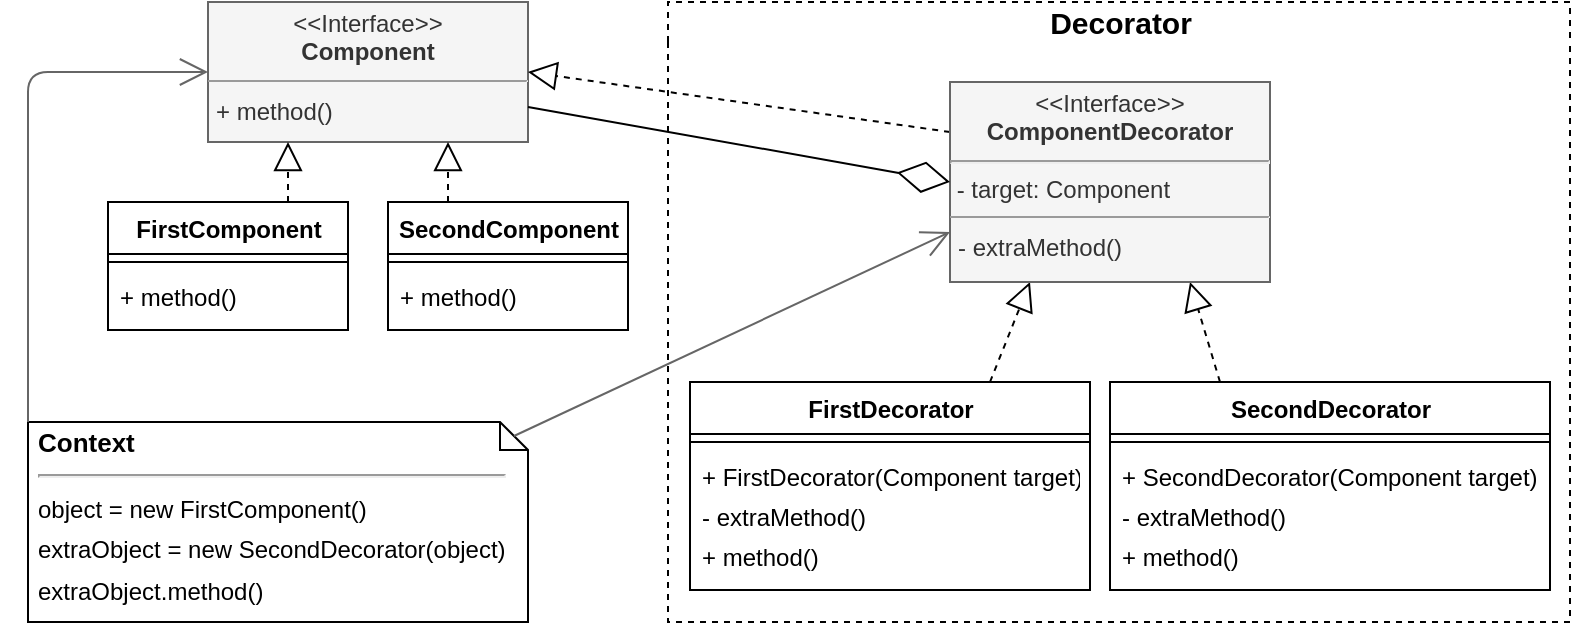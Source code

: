 <mxfile version="13.7.3" type="device"><diagram id="YWYuflA-2AIslGco-MG4" name="Страница 1"><mxGraphModel dx="905" dy="672" grid="0" gridSize="10" guides="1" tooltips="1" connect="1" arrows="1" fold="1" page="0" pageScale="1" pageWidth="827" pageHeight="1169" math="0" shadow="0"><root><mxCell id="0"/><mxCell id="1" parent="0"/><mxCell id="fTDox3BUCTmgxswbY34A-1" value="&lt;p style=&quot;margin: 4px 0px 0px ; text-align: center ; line-height: 120%&quot;&gt;&lt;span&gt;&amp;lt;&amp;lt;Interface&amp;gt;&amp;gt;&lt;/span&gt;&lt;br&gt;&lt;b&gt;Component&lt;/b&gt;&lt;/p&gt;&lt;hr size=&quot;1&quot;&gt;&lt;p style=&quot;margin: 0px 0px 0px 4px ; line-height: 160%&quot;&gt;+ method()&lt;/p&gt;" style="verticalAlign=top;align=left;overflow=fill;fontSize=12;fontFamily=Helvetica;html=1;rounded=0;shadow=0;glass=0;comic=0;labelBackgroundColor=none;labelBorderColor=none;imageAspect=1;noLabel=0;portConstraintRotation=0;snapToPoint=0;container=1;dropTarget=1;collapsible=0;autosize=0;spacingLeft=0;spacingRight=0;fontStyle=0;fillColor=#f5f5f5;strokeColor=#666666;fontColor=#333333;" parent="1" vertex="1"><mxGeometry x="120" y="20" width="160" height="70" as="geometry"/></mxCell><mxCell id="fTDox3BUCTmgxswbY34A-2" value="" style="endArrow=block;dashed=1;endFill=0;endSize=12;html=1;fontSize=12;fontColor=#000000;entryX=1;entryY=0.5;entryDx=0;entryDy=0;exitX=0;exitY=0.25;exitDx=0;exitDy=0;" parent="1" source="fTDox3BUCTmgxswbY34A-7" target="fTDox3BUCTmgxswbY34A-1" edge="1"><mxGeometry width="160" relative="1" as="geometry"><mxPoint x="394.19" y="-3447.5" as="sourcePoint"/><mxPoint x="414" y="-3300" as="targetPoint"/></mxGeometry></mxCell><mxCell id="fTDox3BUCTmgxswbY34A-3" value="" style="endArrow=block;dashed=1;endFill=0;endSize=12;html=1;fontSize=12;fontColor=#000000;exitX=0.75;exitY=0;exitDx=0;exitDy=0;entryX=0.25;entryY=1;entryDx=0;entryDy=0;" parent="1" source="fTDox3BUCTmgxswbY34A-23" target="fTDox3BUCTmgxswbY34A-1" edge="1"><mxGeometry width="160" relative="1" as="geometry"><mxPoint x="97.25" y="120" as="sourcePoint"/><mxPoint x="327" y="-3330" as="targetPoint"/></mxGeometry></mxCell><mxCell id="fTDox3BUCTmgxswbY34A-4" value="Decorator" style="swimlane;html=1;horizontal=1;startSize=20;fillColor=none;strokeColor=#000000;rounded=0;comic=0;fontSize=15;dashed=1;swimlaneLine=0;shadow=0;glass=0;perimeterSpacing=0;labelBackgroundColor=none;collapsible=0;" parent="1" vertex="1"><mxGeometry x="350" y="20" width="451" height="310" as="geometry"><mxRectangle x="316" y="60" width="100" height="20" as="alternateBounds"/></mxGeometry></mxCell><mxCell id="fTDox3BUCTmgxswbY34A-5" value="" style="endArrow=block;dashed=1;endFill=0;endSize=12;html=1;fontSize=12;fontColor=#000000;exitX=0.75;exitY=0;exitDx=0;exitDy=0;entryX=0.25;entryY=1;entryDx=0;entryDy=0;" parent="fTDox3BUCTmgxswbY34A-4" source="fTDox3BUCTmgxswbY34A-13" target="fTDox3BUCTmgxswbY34A-7" edge="1"><mxGeometry width="160" relative="1" as="geometry"><mxPoint x="89.38" y="190" as="sourcePoint"/><mxPoint x="114.392" y="130" as="targetPoint"/></mxGeometry></mxCell><mxCell id="fTDox3BUCTmgxswbY34A-6" value="" style="endArrow=block;dashed=1;endFill=0;endSize=12;html=1;fontSize=12;fontColor=#000000;exitX=0.25;exitY=0;exitDx=0;exitDy=0;entryX=0.75;entryY=1;entryDx=0;entryDy=0;" parent="fTDox3BUCTmgxswbY34A-4" source="fTDox3BUCTmgxswbY34A-8" target="fTDox3BUCTmgxswbY34A-7" edge="1"><mxGeometry width="160" relative="1" as="geometry"><mxPoint x="269.38" y="190" as="sourcePoint"/><mxPoint x="204.798" y="130" as="targetPoint"/></mxGeometry></mxCell><mxCell id="fTDox3BUCTmgxswbY34A-7" value="&lt;p style=&quot;margin: 4px 0px 0px ; text-align: center ; line-height: 120%&quot;&gt;&lt;span&gt;&amp;lt;&amp;lt;Interface&amp;gt;&amp;gt;&lt;/span&gt;&lt;br&gt;&lt;b&gt;ComponentDecorator&lt;/b&gt;&lt;/p&gt;&lt;hr&gt;&amp;nbsp;- target: Component&lt;br&gt;&lt;hr size=&quot;1&quot;&gt;&lt;p style=&quot;margin: 0px 0px 0px 4px ; line-height: 160%&quot;&gt;&lt;span&gt;- extraMethod()&lt;/span&gt;&lt;br&gt;&lt;/p&gt;" style="verticalAlign=top;align=left;overflow=fill;fontSize=12;fontFamily=Helvetica;html=1;rounded=0;shadow=0;glass=0;comic=0;labelBackgroundColor=none;labelBorderColor=none;imageAspect=1;noLabel=0;portConstraintRotation=0;snapToPoint=0;container=1;dropTarget=1;collapsible=0;autosize=0;spacingLeft=0;spacingRight=0;fontStyle=0;fillColor=#f5f5f5;strokeColor=#666666;fontColor=#333333;" parent="fTDox3BUCTmgxswbY34A-4" vertex="1"><mxGeometry x="141" y="40" width="160" height="100" as="geometry"/></mxCell><mxCell id="fTDox3BUCTmgxswbY34A-8" value="SecondDecorator" style="swimlane;fontStyle=1;align=center;verticalAlign=top;childLayout=stackLayout;horizontal=1;startSize=26;horizontalStack=0;resizeParent=1;resizeParentMax=0;resizeLast=0;collapsible=0;marginBottom=0;rounded=0;shadow=0;glass=0;comic=0;strokeWidth=1;fontSize=12;labelBackgroundColor=none;fillColor=#ffffff;html=1;" parent="fTDox3BUCTmgxswbY34A-4" vertex="1"><mxGeometry x="221" y="190" width="220" height="104" as="geometry"/></mxCell><mxCell id="fTDox3BUCTmgxswbY34A-9" value="" style="line;strokeWidth=1;fillColor=none;align=left;verticalAlign=middle;spacingTop=-1;spacingLeft=3;spacingRight=3;rotatable=0;labelPosition=right;points=[];portConstraint=eastwest;" parent="fTDox3BUCTmgxswbY34A-8" vertex="1"><mxGeometry y="26" width="220" height="8" as="geometry"/></mxCell><mxCell id="fTDox3BUCTmgxswbY34A-10" value="+ SecondDecorator(Component target)" style="text;strokeColor=none;fillColor=none;align=left;verticalAlign=top;spacingLeft=4;spacingRight=4;overflow=hidden;rotatable=0;points=[[0,0.5],[1,0.5]];portConstraint=eastwest;" parent="fTDox3BUCTmgxswbY34A-8" vertex="1"><mxGeometry y="34" width="220" height="20" as="geometry"/></mxCell><mxCell id="fTDox3BUCTmgxswbY34A-11" value="- extraMethod()" style="text;strokeColor=none;fillColor=none;align=left;verticalAlign=top;spacingLeft=4;spacingRight=4;overflow=hidden;rotatable=0;points=[[0,0.5],[1,0.5]];portConstraint=eastwest;" parent="fTDox3BUCTmgxswbY34A-8" vertex="1"><mxGeometry y="54" width="220" height="20" as="geometry"/></mxCell><mxCell id="fTDox3BUCTmgxswbY34A-12" value="+ method()" style="text;strokeColor=none;fillColor=none;align=left;verticalAlign=top;spacingLeft=4;spacingRight=4;overflow=hidden;rotatable=0;points=[[0,0.5],[1,0.5]];portConstraint=eastwest;" parent="fTDox3BUCTmgxswbY34A-8" vertex="1"><mxGeometry y="74" width="220" height="30" as="geometry"/></mxCell><mxCell id="fTDox3BUCTmgxswbY34A-13" value="FirstDecorator" style="swimlane;fontStyle=1;align=center;verticalAlign=top;childLayout=stackLayout;horizontal=1;startSize=26;horizontalStack=0;resizeParent=1;resizeParentMax=0;resizeLast=0;collapsible=0;marginBottom=0;rounded=0;shadow=0;glass=0;comic=0;strokeWidth=1;fontSize=12;labelBackgroundColor=none;fillColor=#ffffff;html=1;" parent="fTDox3BUCTmgxswbY34A-4" vertex="1"><mxGeometry x="11" y="190" width="200" height="104" as="geometry"/></mxCell><mxCell id="fTDox3BUCTmgxswbY34A-14" value="" style="line;strokeWidth=1;fillColor=none;align=left;verticalAlign=middle;spacingTop=-1;spacingLeft=3;spacingRight=3;rotatable=0;labelPosition=right;points=[];portConstraint=eastwest;" parent="fTDox3BUCTmgxswbY34A-13" vertex="1"><mxGeometry y="26" width="200" height="8" as="geometry"/></mxCell><mxCell id="fTDox3BUCTmgxswbY34A-15" value="+ FirstDecorator(Component target)" style="text;strokeColor=none;fillColor=none;align=left;verticalAlign=top;spacingLeft=4;spacingRight=4;overflow=hidden;rotatable=0;points=[[0,0.5],[1,0.5]];portConstraint=eastwest;" parent="fTDox3BUCTmgxswbY34A-13" vertex="1"><mxGeometry y="34" width="200" height="20" as="geometry"/></mxCell><mxCell id="fTDox3BUCTmgxswbY34A-16" value="- extraMethod()" style="text;strokeColor=none;fillColor=none;align=left;verticalAlign=top;spacingLeft=4;spacingRight=4;overflow=hidden;rotatable=0;points=[[0,0.5],[1,0.5]];portConstraint=eastwest;" parent="fTDox3BUCTmgxswbY34A-13" vertex="1"><mxGeometry y="54" width="200" height="20" as="geometry"/></mxCell><mxCell id="fTDox3BUCTmgxswbY34A-17" value="+ method()" style="text;strokeColor=none;fillColor=none;align=left;verticalAlign=top;spacingLeft=4;spacingRight=4;overflow=hidden;rotatable=0;points=[[0,0.5],[1,0.5]];portConstraint=eastwest;" parent="fTDox3BUCTmgxswbY34A-13" vertex="1"><mxGeometry y="74" width="200" height="30" as="geometry"/></mxCell><mxCell id="fTDox3BUCTmgxswbY34A-18" value="" style="endArrow=block;dashed=1;endFill=0;endSize=12;html=1;fontSize=12;fontColor=#000000;exitX=0.25;exitY=0;exitDx=0;exitDy=0;entryX=0.75;entryY=1;entryDx=0;entryDy=0;" parent="1" source="fTDox3BUCTmgxswbY34A-26" target="fTDox3BUCTmgxswbY34A-1" edge="1"><mxGeometry width="160" relative="1" as="geometry"><mxPoint x="200.75" y="120" as="sourcePoint"/><mxPoint x="387" y="-3450" as="targetPoint"/></mxGeometry></mxCell><mxCell id="fTDox3BUCTmgxswbY34A-19" value="&lt;p style=&quot;line-height: 20%&quot;&gt;Context&lt;br&gt;&lt;/p&gt;&lt;hr&gt;&lt;span style=&quot;font-size: 12px ; font-weight: 400 ; line-height: 170%&quot;&gt;object = new FirstComponent()&lt;br&gt;&lt;/span&gt;&lt;font style=&quot;font-size: 12px&quot;&gt;&lt;span style=&quot;font-weight: normal ; line-height: 170%&quot;&gt;extraObject = new SecondDecorator(object)&lt;br&gt;&lt;/span&gt;&lt;span style=&quot;font-weight: normal ; line-height: 170%&quot;&gt;extraObject.method()&lt;/span&gt;&lt;/font&gt;&lt;br&gt;&lt;p&gt;&lt;/p&gt;" style="shape=note;size=14;verticalAlign=top;align=left;spacingTop=-13;rounded=0;shadow=0;glass=0;comic=0;strokeColor=#000000;fillColor=none;fontSize=13;fontStyle=1;labelBorderColor=none;whiteSpace=wrap;html=1;spacingLeft=0;spacingBottom=0;spacingRight=0;spacing=5;labelBackgroundColor=none;" parent="1" vertex="1"><mxGeometry x="30" y="230" width="250" height="100" as="geometry"/></mxCell><mxCell id="fTDox3BUCTmgxswbY34A-20" value="" style="endArrow=open;endFill=1;endSize=12;html=1;exitX=0;exitY=0;exitDx=243;exitDy=7;exitPerimeter=0;entryX=0;entryY=0.75;entryDx=0;entryDy=0;strokeColor=#666666;" parent="1" source="fTDox3BUCTmgxswbY34A-19" target="fTDox3BUCTmgxswbY34A-7" edge="1"><mxGeometry width="160" relative="1" as="geometry"><mxPoint x="359" y="-3420" as="sourcePoint"/><mxPoint x="519" y="-3420" as="targetPoint"/></mxGeometry></mxCell><mxCell id="fTDox3BUCTmgxswbY34A-21" value="" style="endArrow=open;endFill=1;endSize=12;html=1;entryX=0;entryY=0.5;entryDx=0;entryDy=0;strokeColor=#666666;exitX=0;exitY=0;exitDx=0;exitDy=0;exitPerimeter=0;" parent="1" source="fTDox3BUCTmgxswbY34A-19" target="fTDox3BUCTmgxswbY34A-1" edge="1"><mxGeometry width="160" relative="1" as="geometry"><mxPoint x="178" y="210" as="sourcePoint"/><mxPoint x="519" y="-3420" as="targetPoint"/><Array as="points"><mxPoint x="30" y="55"/></Array></mxGeometry></mxCell><mxCell id="fTDox3BUCTmgxswbY34A-22" value="" style="endArrow=diamondThin;endFill=0;endSize=24;html=1;entryX=0;entryY=0.5;entryDx=0;entryDy=0;exitX=1;exitY=0.75;exitDx=0;exitDy=0;" parent="1" source="fTDox3BUCTmgxswbY34A-1" target="fTDox3BUCTmgxswbY34A-7" edge="1"><mxGeometry width="160" relative="1" as="geometry"><mxPoint x="309" y="220" as="sourcePoint"/><mxPoint x="469" y="220" as="targetPoint"/></mxGeometry></mxCell><mxCell id="fTDox3BUCTmgxswbY34A-23" value="FirstComponent" style="swimlane;fontStyle=1;align=center;verticalAlign=top;childLayout=stackLayout;horizontal=1;startSize=26;horizontalStack=0;resizeParent=1;resizeParentMax=0;resizeLast=0;collapsible=0;marginBottom=0;rounded=0;shadow=0;glass=0;comic=0;strokeWidth=1;fontSize=12;labelBackgroundColor=none;fillColor=#ffffff;html=1;" parent="1" vertex="1"><mxGeometry x="70" y="120" width="120" height="64" as="geometry"/></mxCell><mxCell id="fTDox3BUCTmgxswbY34A-24" value="" style="line;strokeWidth=1;fillColor=none;align=left;verticalAlign=middle;spacingTop=-1;spacingLeft=3;spacingRight=3;rotatable=0;labelPosition=right;points=[];portConstraint=eastwest;" parent="fTDox3BUCTmgxswbY34A-23" vertex="1"><mxGeometry y="26" width="120" height="8" as="geometry"/></mxCell><mxCell id="fTDox3BUCTmgxswbY34A-25" value="+ method()" style="text;strokeColor=none;fillColor=none;align=left;verticalAlign=top;spacingLeft=4;spacingRight=4;overflow=hidden;rotatable=0;points=[[0,0.5],[1,0.5]];portConstraint=eastwest;" parent="fTDox3BUCTmgxswbY34A-23" vertex="1"><mxGeometry y="34" width="120" height="30" as="geometry"/></mxCell><mxCell id="fTDox3BUCTmgxswbY34A-26" value="SecondComponent" style="swimlane;fontStyle=1;align=center;verticalAlign=top;childLayout=stackLayout;horizontal=1;startSize=26;horizontalStack=0;resizeParent=1;resizeParentMax=0;resizeLast=0;collapsible=0;marginBottom=0;rounded=0;shadow=0;glass=0;comic=0;strokeWidth=1;fontSize=12;labelBackgroundColor=none;fillColor=#ffffff;html=1;" parent="1" vertex="1"><mxGeometry x="210" y="120" width="120" height="64" as="geometry"><mxRectangle x="217" y="3700" width="140" height="26" as="alternateBounds"/></mxGeometry></mxCell><mxCell id="fTDox3BUCTmgxswbY34A-27" value="" style="line;strokeWidth=1;fillColor=none;align=left;verticalAlign=middle;spacingTop=-1;spacingLeft=3;spacingRight=3;rotatable=0;labelPosition=right;points=[];portConstraint=eastwest;" parent="fTDox3BUCTmgxswbY34A-26" vertex="1"><mxGeometry y="26" width="120" height="8" as="geometry"/></mxCell><mxCell id="fTDox3BUCTmgxswbY34A-28" value="+ method()" style="text;strokeColor=none;fillColor=none;align=left;verticalAlign=top;spacingLeft=4;spacingRight=4;overflow=hidden;rotatable=0;points=[[0,0.5],[1,0.5]];portConstraint=eastwest;" parent="fTDox3BUCTmgxswbY34A-26" vertex="1"><mxGeometry y="34" width="120" height="30" as="geometry"/></mxCell></root></mxGraphModel></diagram></mxfile>